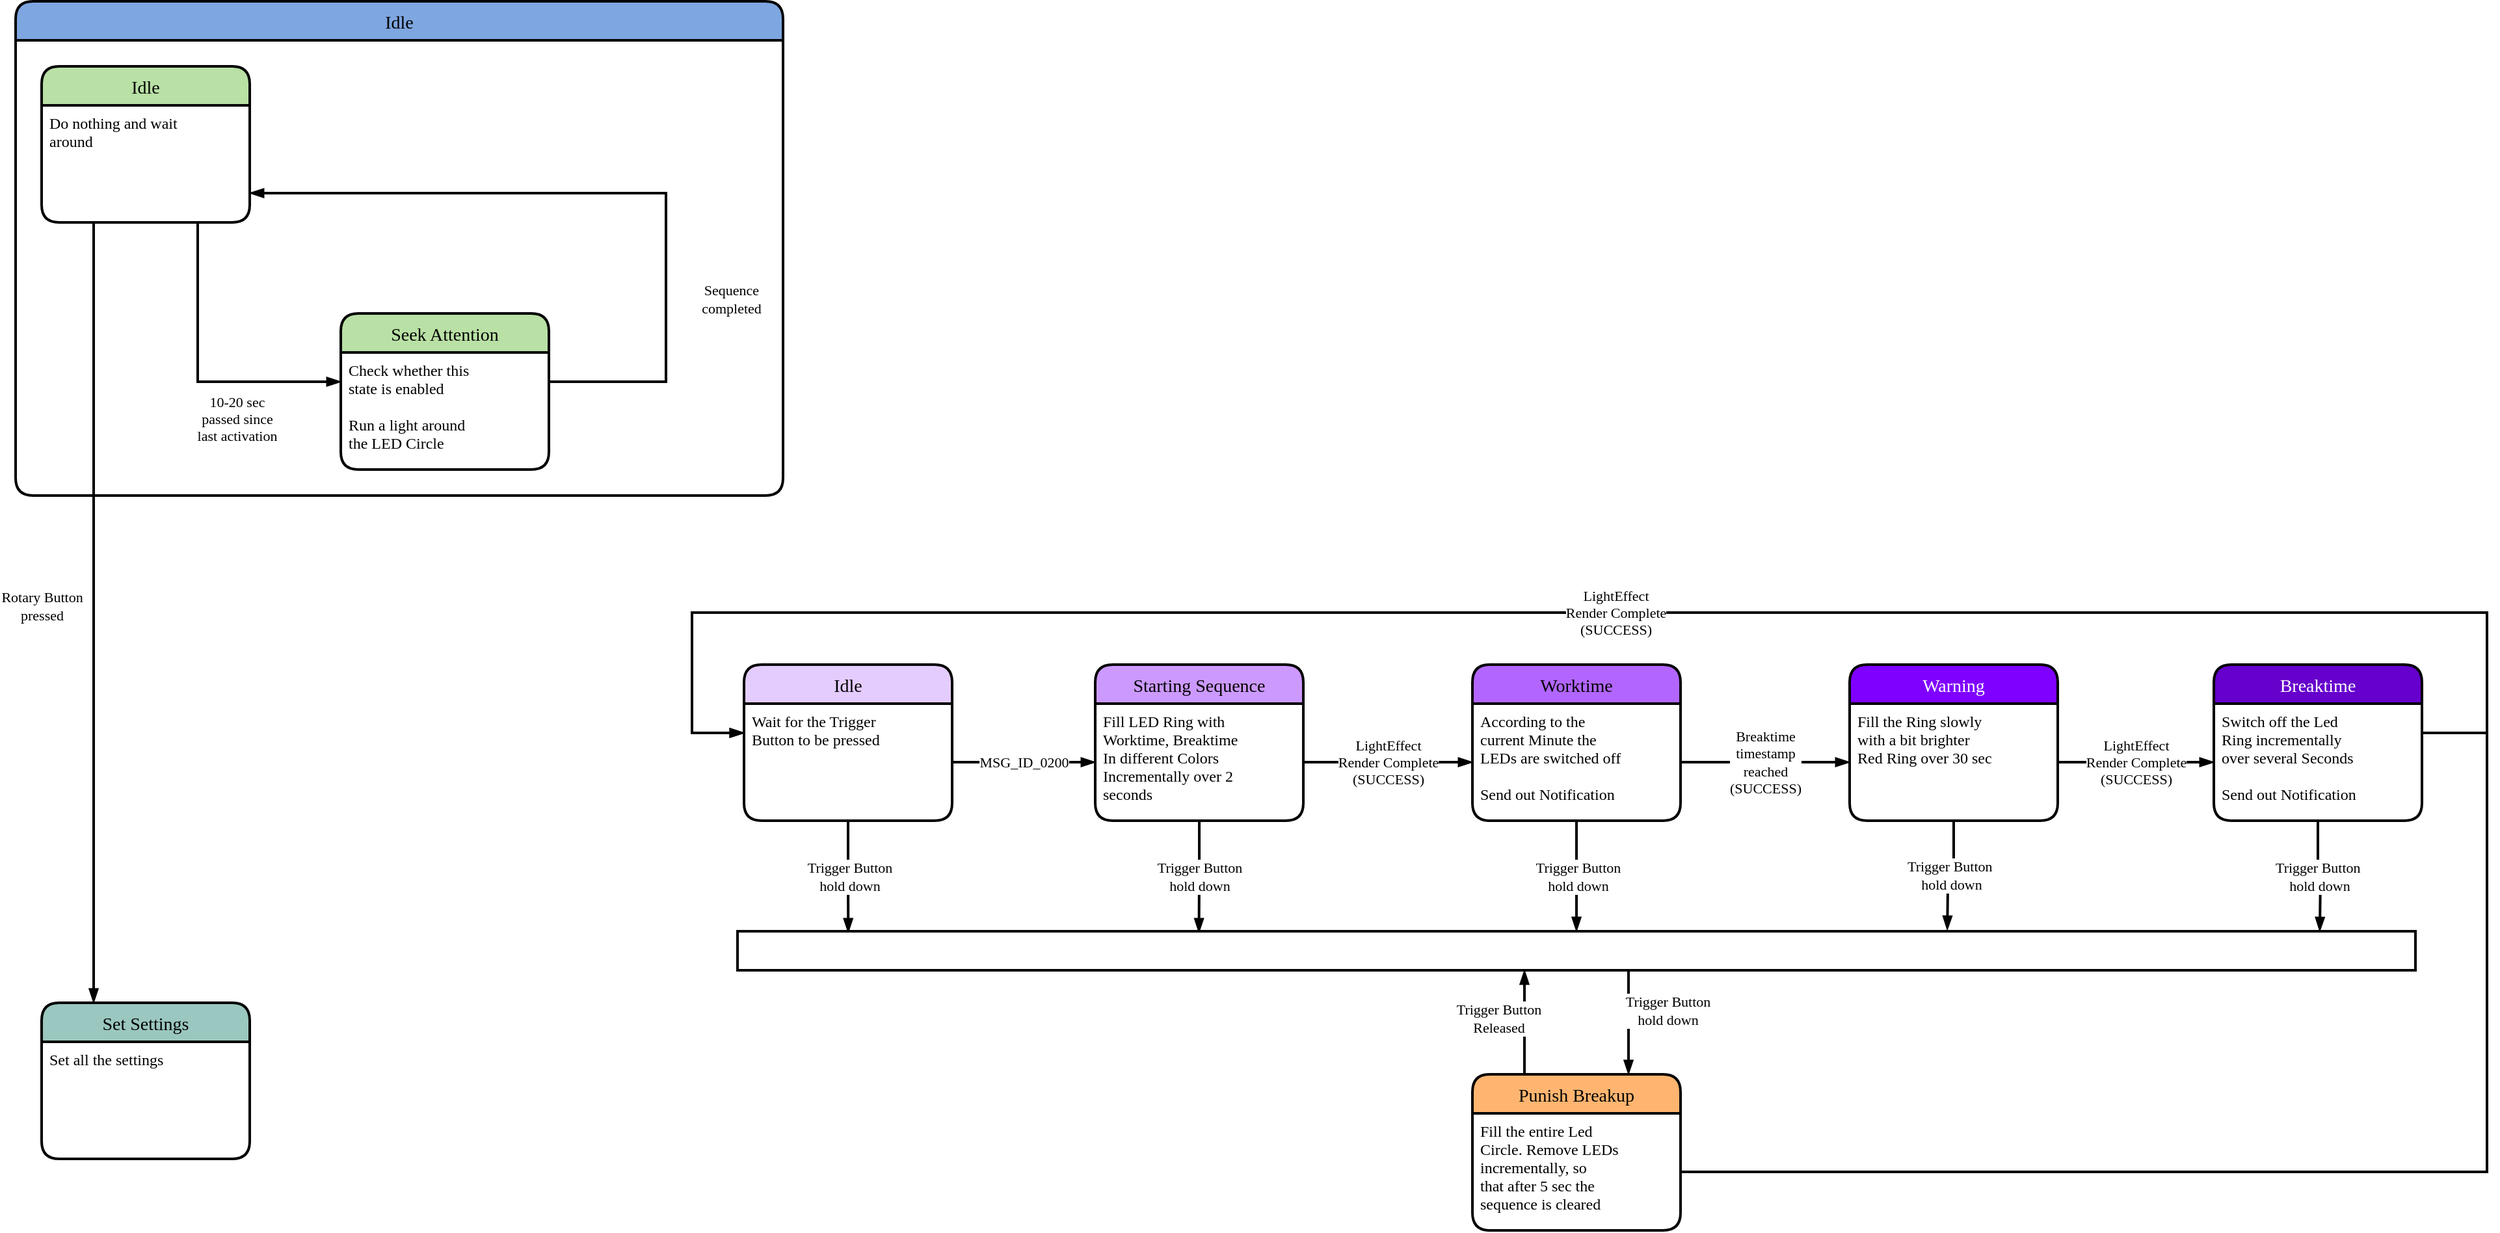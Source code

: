 <mxfile version="20.8.16" type="device"><diagram name="Seite-1" id="2IJiOVnyoBfjQvBj882I"><mxGraphModel dx="2014" dy="1214" grid="1" gridSize="10" guides="1" tooltips="1" connect="1" arrows="1" fold="1" page="1" pageScale="1" pageWidth="3300" pageHeight="4681" math="0" shadow="0"><root><mxCell id="0"/><mxCell id="1" parent="0"/><mxCell id="6LJ59j6_0VAXP_qDIrdq-6" value="Starting Sequence" style="swimlane;childLayout=stackLayout;horizontal=1;startSize=30;horizontalStack=0;rounded=1;fontSize=14;fontStyle=0;strokeWidth=2;resizeParent=0;resizeLast=1;shadow=0;dashed=0;align=center;fontFamily=Roboto Mono;fontSource=https%3A%2F%2Ffonts.googleapis.com%2Fcss%3Ffamily%3DRoboto%2BMono;fillColor=#CC99FF;" parent="1" vertex="1"><mxGeometry x="1750" y="1140" width="160" height="120" as="geometry"/></mxCell><mxCell id="6LJ59j6_0VAXP_qDIrdq-7" value="Fill LED Ring with&#10;Worktime, Breaktime&#10;In different Colors&#10;Incrementally over 2&#10;seconds" style="align=left;strokeColor=none;fillColor=none;spacingLeft=4;fontSize=12;verticalAlign=top;resizable=0;rotatable=0;part=1;strokeWidth=2;fontFamily=Roboto Mono;fontSource=https%3A%2F%2Ffonts.googleapis.com%2Fcss%3Ffamily%3DRoboto%2BMono;" parent="6LJ59j6_0VAXP_qDIrdq-6" vertex="1"><mxGeometry y="30" width="160" height="90" as="geometry"/></mxCell><mxCell id="6LJ59j6_0VAXP_qDIrdq-8" value="Worktime" style="swimlane;childLayout=stackLayout;horizontal=1;startSize=30;horizontalStack=0;rounded=1;fontSize=14;fontStyle=0;strokeWidth=2;resizeParent=0;resizeLast=1;shadow=0;dashed=0;align=center;fontFamily=Roboto Mono;fontSource=https%3A%2F%2Ffonts.googleapis.com%2Fcss%3Ffamily%3DRoboto%2BMono;fillColor=#B266FF;" parent="1" vertex="1"><mxGeometry x="2040" y="1140" width="160" height="120" as="geometry"/></mxCell><mxCell id="6LJ59j6_0VAXP_qDIrdq-9" value="According to the &#10;current Minute the &#10;LEDs are switched off&#10;&#10;Send out Notification&#10;" style="align=left;strokeColor=none;fillColor=none;spacingLeft=4;fontSize=12;verticalAlign=top;resizable=0;rotatable=0;part=1;strokeWidth=2;fontFamily=Roboto Mono;fontSource=https%3A%2F%2Ffonts.googleapis.com%2Fcss%3Ffamily%3DRoboto%2BMono;" parent="6LJ59j6_0VAXP_qDIrdq-8" vertex="1"><mxGeometry y="30" width="160" height="90" as="geometry"/></mxCell><mxCell id="6LJ59j6_0VAXP_qDIrdq-10" value="LightEffect&lt;br&gt;Render Complete&lt;br&gt;(SUCCESS)" style="edgeStyle=orthogonalEdgeStyle;rounded=0;orthogonalLoop=1;jettySize=auto;html=1;exitX=1;exitY=0.5;exitDx=0;exitDy=0;entryX=0;entryY=0.5;entryDx=0;entryDy=0;fontFamily=Roboto Mono;fontSource=https%3A%2F%2Ffonts.googleapis.com%2Fcss%3Ffamily%3DRoboto%2BMono;endArrow=blockThin;endFill=1;strokeWidth=2;" parent="1" source="6LJ59j6_0VAXP_qDIrdq-7" target="6LJ59j6_0VAXP_qDIrdq-9" edge="1"><mxGeometry relative="1" as="geometry"/></mxCell><mxCell id="6LJ59j6_0VAXP_qDIrdq-13" value="Warning" style="swimlane;childLayout=stackLayout;horizontal=1;startSize=30;horizontalStack=0;rounded=1;fontSize=14;fontStyle=0;strokeWidth=2;resizeParent=0;resizeLast=1;shadow=0;dashed=0;align=center;fontFamily=Roboto Mono;fontSource=https%3A%2F%2Ffonts.googleapis.com%2Fcss%3Ffamily%3DRoboto%2BMono;fillColor=#7F00FF;fontColor=#FFFFFF;" parent="1" vertex="1"><mxGeometry x="2330" y="1140" width="160" height="120" as="geometry"/></mxCell><mxCell id="6LJ59j6_0VAXP_qDIrdq-14" value="Fill the Ring slowly&#10;with a bit brighter &#10;Red Ring over 30 sec" style="align=left;strokeColor=none;fillColor=none;spacingLeft=4;fontSize=12;verticalAlign=top;resizable=0;rotatable=0;part=1;strokeWidth=2;fontFamily=Roboto Mono;fontSource=https%3A%2F%2Ffonts.googleapis.com%2Fcss%3Ffamily%3DRoboto%2BMono;" parent="6LJ59j6_0VAXP_qDIrdq-13" vertex="1"><mxGeometry y="30" width="160" height="90" as="geometry"/></mxCell><mxCell id="rV1hhayW_MfADGlT2KKT-11" value="&lt;font color=&quot;#000000&quot;&gt;Trigger Button&amp;nbsp;&lt;br&gt;hold down&lt;br&gt;&lt;/font&gt;" style="edgeStyle=orthogonalEdgeStyle;shape=connector;rounded=0;orthogonalLoop=1;jettySize=auto;html=1;exitX=0.5;exitY=1;exitDx=0;exitDy=0;entryX=0.943;entryY=0;entryDx=0;entryDy=0;entryPerimeter=0;labelBackgroundColor=default;strokeColor=default;strokeWidth=2;fontFamily=Roboto Mono;fontSource=https%3A%2F%2Ffonts.googleapis.com%2Fcss%3Ffamily%3DRoboto%2BMono;fontSize=11;fontColor=#FFFFFF;endArrow=blockThin;endFill=1;" edge="1" parent="1" source="6LJ59j6_0VAXP_qDIrdq-15"><mxGeometry relative="1" as="geometry"><mxPoint x="2691.47" y="1345" as="targetPoint"/></mxGeometry></mxCell><mxCell id="6LJ59j6_0VAXP_qDIrdq-15" value="Breaktime" style="swimlane;childLayout=stackLayout;horizontal=1;startSize=30;horizontalStack=0;rounded=1;fontSize=14;fontStyle=0;strokeWidth=2;resizeParent=0;resizeLast=1;shadow=0;dashed=0;align=center;fontFamily=Roboto Mono;fontSource=https%3A%2F%2Ffonts.googleapis.com%2Fcss%3Ffamily%3DRoboto%2BMono;fillColor=#6600CC;fontColor=#FFFFFF;" parent="1" vertex="1"><mxGeometry x="2610" y="1140" width="160" height="120" as="geometry"/></mxCell><mxCell id="6LJ59j6_0VAXP_qDIrdq-16" value="Switch off the Led &#10;Ring incrementally &#10;over several Seconds&#10;&#10;Send out Notification" style="align=left;strokeColor=none;fillColor=none;spacingLeft=4;fontSize=12;verticalAlign=top;resizable=0;rotatable=0;part=1;strokeWidth=2;fontFamily=Roboto Mono;fontSource=https%3A%2F%2Ffonts.googleapis.com%2Fcss%3Ffamily%3DRoboto%2BMono;" parent="6LJ59j6_0VAXP_qDIrdq-15" vertex="1"><mxGeometry y="30" width="160" height="90" as="geometry"/></mxCell><mxCell id="6LJ59j6_0VAXP_qDIrdq-17" value="Breaktime&lt;br&gt;timestamp&lt;br&gt;reached&lt;br&gt;(SUCCESS)" style="edgeStyle=orthogonalEdgeStyle;rounded=0;orthogonalLoop=1;jettySize=auto;html=1;exitX=1;exitY=0.5;exitDx=0;exitDy=0;entryX=0;entryY=0.5;entryDx=0;entryDy=0;strokeWidth=2;fontFamily=Roboto Mono;fontSource=https%3A%2F%2Ffonts.googleapis.com%2Fcss%3Ffamily%3DRoboto%2BMono;endArrow=blockThin;endFill=1;" parent="1" source="6LJ59j6_0VAXP_qDIrdq-9" target="6LJ59j6_0VAXP_qDIrdq-14" edge="1"><mxGeometry relative="1" as="geometry"/></mxCell><mxCell id="6LJ59j6_0VAXP_qDIrdq-18" value="LightEffect&lt;br&gt;Render Complete&lt;br&gt;(SUCCESS)" style="edgeStyle=orthogonalEdgeStyle;rounded=0;orthogonalLoop=1;jettySize=auto;html=1;exitX=1;exitY=0.5;exitDx=0;exitDy=0;entryX=0;entryY=0.5;entryDx=0;entryDy=0;strokeWidth=2;fontFamily=Roboto Mono;fontSource=https%3A%2F%2Ffonts.googleapis.com%2Fcss%3Ffamily%3DRoboto%2BMono;endArrow=blockThin;endFill=1;" parent="1" source="6LJ59j6_0VAXP_qDIrdq-14" target="6LJ59j6_0VAXP_qDIrdq-16" edge="1"><mxGeometry relative="1" as="geometry"/></mxCell><mxCell id="6LJ59j6_0VAXP_qDIrdq-19" value="Idle" style="swimlane;childLayout=stackLayout;horizontal=1;startSize=30;horizontalStack=0;rounded=1;fontSize=14;fontStyle=0;strokeWidth=2;resizeParent=0;resizeLast=1;shadow=0;dashed=0;align=center;fontFamily=Roboto Mono;fontSource=https%3A%2F%2Ffonts.googleapis.com%2Fcss%3Ffamily%3DRoboto%2BMono;fillColor=#B9E0A5;" parent="1" vertex="1"><mxGeometry x="940" y="680" width="160" height="120" as="geometry"/></mxCell><mxCell id="6LJ59j6_0VAXP_qDIrdq-20" value="Do nothing and wait &#10;around" style="align=left;strokeColor=none;fillColor=none;spacingLeft=4;fontSize=12;verticalAlign=top;resizable=0;rotatable=0;part=1;strokeWidth=2;fontFamily=Roboto Mono;fontSource=https%3A%2F%2Ffonts.googleapis.com%2Fcss%3Ffamily%3DRoboto%2BMono;" parent="6LJ59j6_0VAXP_qDIrdq-19" vertex="1"><mxGeometry y="30" width="160" height="90" as="geometry"/></mxCell><mxCell id="6LJ59j6_0VAXP_qDIrdq-35" value="Trigger Button&lt;br&gt;Released" style="edgeStyle=orthogonalEdgeStyle;rounded=0;jumpStyle=arc;orthogonalLoop=1;jettySize=auto;html=1;exitX=0.25;exitY=0;exitDx=0;exitDy=0;strokeWidth=2;fontFamily=Roboto Mono;fontSource=https%3A%2F%2Ffonts.googleapis.com%2Fcss%3Ffamily%3DRoboto%2BMono;endArrow=blockThin;endFill=1;" parent="1" source="6LJ59j6_0VAXP_qDIrdq-23" edge="1"><mxGeometry x="0.091" y="20" relative="1" as="geometry"><mxPoint x="2080" y="1375" as="targetPoint"/><mxPoint as="offset"/></mxGeometry></mxCell><mxCell id="6LJ59j6_0VAXP_qDIrdq-36" value="Trigger Button&lt;br&gt;hold down" style="edgeStyle=orthogonalEdgeStyle;rounded=0;jumpStyle=arc;orthogonalLoop=1;jettySize=auto;html=1;exitX=0.75;exitY=0;exitDx=0;exitDy=0;strokeWidth=2;fontFamily=Roboto Mono;fontSource=https%3A%2F%2Ffonts.googleapis.com%2Fcss%3Ffamily%3DRoboto%2BMono;endArrow=none;endFill=0;startArrow=blockThin;startFill=1;" parent="1" source="6LJ59j6_0VAXP_qDIrdq-23" edge="1"><mxGeometry x="0.091" y="-30" relative="1" as="geometry"><mxPoint x="2160" y="1385" as="targetPoint"/><mxPoint as="offset"/><Array as="points"><mxPoint x="2160" y="1375"/><mxPoint x="2160" y="1375"/></Array></mxGeometry></mxCell><mxCell id="6LJ59j6_0VAXP_qDIrdq-23" value="Punish Breakup" style="swimlane;childLayout=stackLayout;horizontal=1;startSize=30;horizontalStack=0;rounded=1;fontSize=14;fontStyle=0;strokeWidth=2;resizeParent=0;resizeLast=1;shadow=0;dashed=0;align=center;fontFamily=Roboto Mono;fontSource=https%3A%2F%2Ffonts.googleapis.com%2Fcss%3Ffamily%3DRoboto%2BMono;fillColor=#FFB570;" parent="1" vertex="1"><mxGeometry x="2040" y="1455" width="160" height="120" as="geometry"/></mxCell><mxCell id="6LJ59j6_0VAXP_qDIrdq-24" value="Fill the entire Led&#10;Circle. Remove LEDs&#10;incrementally, so &#10;that after 5 sec the&#10;sequence is cleared" style="align=left;strokeColor=none;fillColor=none;spacingLeft=4;fontSize=12;verticalAlign=top;resizable=0;rotatable=0;part=1;strokeWidth=2;fontFamily=Roboto Mono;fontSource=https%3A%2F%2Ffonts.googleapis.com%2Fcss%3Ffamily%3DRoboto%2BMono;" parent="6LJ59j6_0VAXP_qDIrdq-23" vertex="1"><mxGeometry y="30" width="160" height="90" as="geometry"/></mxCell><mxCell id="6LJ59j6_0VAXP_qDIrdq-47" value="Seek Attention" style="swimlane;childLayout=stackLayout;horizontal=1;startSize=30;horizontalStack=0;rounded=1;fontSize=14;fontStyle=0;strokeWidth=2;resizeParent=0;resizeLast=1;shadow=0;dashed=0;align=center;fontFamily=Roboto Mono;fontSource=https%3A%2F%2Ffonts.googleapis.com%2Fcss%3Ffamily%3DRoboto%2BMono;fillColor=#B9E0A5;" parent="1" vertex="1"><mxGeometry x="1170" y="870" width="160" height="120" as="geometry"/></mxCell><mxCell id="6LJ59j6_0VAXP_qDIrdq-48" value="Check whether this &#10;state is enabled&#10;&#10;Run a light around &#10;the LED Circle " style="align=left;strokeColor=none;fillColor=none;spacingLeft=4;fontSize=12;verticalAlign=top;resizable=0;rotatable=0;part=1;strokeWidth=2;fontFamily=Roboto Mono;fontSource=https%3A%2F%2Ffonts.googleapis.com%2Fcss%3Ffamily%3DRoboto%2BMono;" parent="6LJ59j6_0VAXP_qDIrdq-47" vertex="1"><mxGeometry y="30" width="160" height="90" as="geometry"/></mxCell><mxCell id="6LJ59j6_0VAXP_qDIrdq-49" value="10-20 sec&lt;br&gt;passed since&lt;br&gt;last activation" style="edgeStyle=orthogonalEdgeStyle;rounded=0;jumpStyle=arc;orthogonalLoop=1;jettySize=auto;html=1;exitX=0.75;exitY=1;exitDx=0;exitDy=0;entryX=0;entryY=0.25;entryDx=0;entryDy=0;strokeWidth=2;fontFamily=Roboto Mono;fontSource=https%3A%2F%2Ffonts.googleapis.com%2Fcss%3Ffamily%3DRoboto%2BMono;startArrow=none;startFill=0;endArrow=blockThin;endFill=1;" parent="1" source="6LJ59j6_0VAXP_qDIrdq-20" target="6LJ59j6_0VAXP_qDIrdq-48" edge="1"><mxGeometry x="0.312" y="-28" relative="1" as="geometry"><mxPoint as="offset"/></mxGeometry></mxCell><mxCell id="6LJ59j6_0VAXP_qDIrdq-51" value="Sequence&lt;br&gt;completed" style="edgeStyle=orthogonalEdgeStyle;rounded=0;jumpStyle=arc;orthogonalLoop=1;jettySize=auto;html=1;exitX=1;exitY=0.25;exitDx=0;exitDy=0;entryX=1;entryY=0.75;entryDx=0;entryDy=0;strokeWidth=2;fontFamily=Roboto Mono;fontSource=https%3A%2F%2Ffonts.googleapis.com%2Fcss%3Ffamily%3DRoboto%2BMono;startArrow=none;startFill=0;endArrow=blockThin;endFill=1;" parent="1" source="6LJ59j6_0VAXP_qDIrdq-48" target="6LJ59j6_0VAXP_qDIrdq-20" edge="1"><mxGeometry x="-0.45" y="-50" relative="1" as="geometry"><Array as="points"><mxPoint x="1420" y="922"/><mxPoint x="1420" y="778"/></Array><mxPoint y="-1" as="offset"/></mxGeometry></mxCell><mxCell id="6LJ59j6_0VAXP_qDIrdq-54" value="Set Settings" style="swimlane;childLayout=stackLayout;horizontal=1;startSize=30;horizontalStack=0;rounded=1;fontSize=14;fontStyle=0;strokeWidth=2;resizeParent=0;resizeLast=1;shadow=0;dashed=0;align=center;fontFamily=Roboto Mono;fontSource=https%3A%2F%2Ffonts.googleapis.com%2Fcss%3Ffamily%3DRoboto%2BMono;fillColor=#9AC7BF;" parent="1" vertex="1"><mxGeometry x="940" y="1400" width="160" height="120" as="geometry"/></mxCell><mxCell id="6LJ59j6_0VAXP_qDIrdq-55" value="Set all the settings" style="align=left;strokeColor=none;fillColor=none;spacingLeft=4;fontSize=12;verticalAlign=top;resizable=0;rotatable=0;part=1;strokeWidth=2;fontFamily=Roboto Mono;fontSource=https%3A%2F%2Ffonts.googleapis.com%2Fcss%3Ffamily%3DRoboto%2BMono;" parent="6LJ59j6_0VAXP_qDIrdq-54" vertex="1"><mxGeometry y="30" width="160" height="90" as="geometry"/></mxCell><mxCell id="6LJ59j6_0VAXP_qDIrdq-57" value="Rotary Button&lt;br&gt;pressed" style="edgeStyle=orthogonalEdgeStyle;rounded=0;jumpStyle=arc;orthogonalLoop=1;jettySize=auto;html=1;exitX=0.25;exitY=1;exitDx=0;exitDy=0;entryX=0.25;entryY=0;entryDx=0;entryDy=0;strokeWidth=2;fontFamily=Roboto Mono;fontSource=https%3A%2F%2Ffonts.googleapis.com%2Fcss%3Ffamily%3DRoboto%2BMono;startArrow=none;startFill=0;endArrow=blockThin;endFill=1;" parent="1" source="6LJ59j6_0VAXP_qDIrdq-20" target="6LJ59j6_0VAXP_qDIrdq-54" edge="1"><mxGeometry x="-0.019" y="-40" relative="1" as="geometry"><mxPoint as="offset"/></mxGeometry></mxCell><mxCell id="j_KY2BvVOeM3JH7fB8va-2" value="Idle" style="swimlane;childLayout=stackLayout;horizontal=1;startSize=30;horizontalStack=0;rounded=1;fontSize=14;fontStyle=0;strokeWidth=2;resizeParent=0;resizeLast=1;shadow=0;dashed=0;align=center;fontFamily=Roboto Mono;fontSource=https%3A%2F%2Ffonts.googleapis.com%2Fcss%3Ffamily%3DRoboto%2BMono;fillColor=#7EA6E0;" parent="1" vertex="1"><mxGeometry x="920" y="630" width="590" height="380" as="geometry"/></mxCell><mxCell id="rV1hhayW_MfADGlT2KKT-3" value="Idle" style="swimlane;childLayout=stackLayout;horizontal=1;startSize=30;horizontalStack=0;rounded=1;fontSize=14;fontStyle=0;strokeWidth=2;resizeParent=0;resizeLast=1;shadow=0;dashed=0;align=center;fontFamily=Roboto Mono;fontSource=https%3A%2F%2Ffonts.googleapis.com%2Fcss%3Ffamily%3DRoboto%2BMono;fillColor=#E5CCFF;" vertex="1" parent="1"><mxGeometry x="1480" y="1140" width="160" height="120" as="geometry"/></mxCell><mxCell id="rV1hhayW_MfADGlT2KKT-4" value="Wait for the Trigger&#10;Button to be pressed" style="align=left;strokeColor=none;fillColor=none;spacingLeft=4;fontSize=12;verticalAlign=top;resizable=0;rotatable=0;part=1;strokeWidth=2;fontFamily=Roboto Mono;fontSource=https%3A%2F%2Ffonts.googleapis.com%2Fcss%3Ffamily%3DRoboto%2BMono;" vertex="1" parent="rV1hhayW_MfADGlT2KKT-3"><mxGeometry y="30" width="160" height="90" as="geometry"/></mxCell><mxCell id="rV1hhayW_MfADGlT2KKT-6" value="MSG_ID_0200" style="edgeStyle=orthogonalEdgeStyle;shape=connector;rounded=0;orthogonalLoop=1;jettySize=auto;html=1;exitX=1;exitY=0.5;exitDx=0;exitDy=0;entryX=0;entryY=0.5;entryDx=0;entryDy=0;labelBackgroundColor=default;strokeColor=default;strokeWidth=2;fontFamily=Roboto Mono;fontSource=https%3A%2F%2Ffonts.googleapis.com%2Fcss%3Ffamily%3DRoboto%2BMono;fontSize=11;fontColor=default;endArrow=blockThin;endFill=1;" edge="1" parent="1" source="rV1hhayW_MfADGlT2KKT-4" target="6LJ59j6_0VAXP_qDIrdq-7"><mxGeometry relative="1" as="geometry"/></mxCell><mxCell id="rV1hhayW_MfADGlT2KKT-13" value="&lt;font color=&quot;#000000&quot;&gt;Trigger Button&amp;nbsp;&lt;br&gt;hold down&lt;br&gt;&lt;/font&gt;" style="edgeStyle=orthogonalEdgeStyle;shape=connector;rounded=0;orthogonalLoop=1;jettySize=auto;html=1;exitX=0.5;exitY=1;exitDx=0;exitDy=0;entryX=0.721;entryY=-0.033;entryDx=0;entryDy=0;entryPerimeter=0;labelBackgroundColor=default;strokeColor=default;strokeWidth=2;fontFamily=Roboto Mono;fontSource=https%3A%2F%2Ffonts.googleapis.com%2Fcss%3Ffamily%3DRoboto%2BMono;fontSize=11;fontColor=#FFFFFF;endArrow=blockThin;endFill=1;" edge="1" parent="1" source="6LJ59j6_0VAXP_qDIrdq-14"><mxGeometry relative="1" as="geometry"><mxPoint x="2700" y="1270" as="sourcePoint"/><mxPoint x="2405.09" y="1344.01" as="targetPoint"/></mxGeometry></mxCell><mxCell id="rV1hhayW_MfADGlT2KKT-22" value="&lt;font color=&quot;#000000&quot;&gt;Trigger Button&lt;br&gt;hold down&lt;br&gt;&lt;/font&gt;" style="edgeStyle=orthogonalEdgeStyle;shape=connector;rounded=0;orthogonalLoop=1;jettySize=auto;html=1;exitX=0.5;exitY=1;exitDx=0;exitDy=0;entryX=0.5;entryY=0;entryDx=0;entryDy=0;labelBackgroundColor=default;strokeColor=default;strokeWidth=2;fontFamily=Roboto Mono;fontSource=https%3A%2F%2Ffonts.googleapis.com%2Fcss%3Ffamily%3DRoboto%2BMono;fontSize=11;fontColor=#FFFFFF;endArrow=blockThin;endFill=1;" edge="1" parent="1" source="6LJ59j6_0VAXP_qDIrdq-9"><mxGeometry relative="1" as="geometry"><mxPoint x="2120" y="1345" as="targetPoint"/></mxGeometry></mxCell><mxCell id="rV1hhayW_MfADGlT2KKT-23" value="&lt;meta charset=&quot;utf-8&quot;&gt;&lt;span style=&quot;color: rgb(0, 0, 0); font-family: &amp;quot;Roboto Mono&amp;quot;; font-size: 11px; font-style: normal; font-variant-ligatures: normal; font-variant-caps: normal; font-weight: 400; letter-spacing: normal; orphans: 2; text-align: center; text-indent: 0px; text-transform: none; widows: 2; word-spacing: 0px; -webkit-text-stroke-width: 0px; background-color: rgb(255, 255, 255); text-decoration-thickness: initial; text-decoration-style: initial; text-decoration-color: initial; float: none; display: inline !important;&quot;&gt;Trigger Button&lt;/span&gt;&lt;br style=&quot;border-color: var(--border-color); color: rgb(0, 0, 0); font-family: &amp;quot;Roboto Mono&amp;quot;; font-size: 11px; font-style: normal; font-variant-ligatures: normal; font-variant-caps: normal; font-weight: 400; letter-spacing: normal; orphans: 2; text-align: center; text-indent: 0px; text-transform: none; widows: 2; word-spacing: 0px; -webkit-text-stroke-width: 0px; background-color: rgb(255, 255, 255); text-decoration-thickness: initial; text-decoration-style: initial; text-decoration-color: initial;&quot;&gt;&lt;span style=&quot;color: rgb(0, 0, 0); font-family: &amp;quot;Roboto Mono&amp;quot;; font-size: 11px; font-style: normal; font-variant-ligatures: normal; font-variant-caps: normal; font-weight: 400; letter-spacing: normal; orphans: 2; text-align: center; text-indent: 0px; text-transform: none; widows: 2; word-spacing: 0px; -webkit-text-stroke-width: 0px; background-color: rgb(255, 255, 255); text-decoration-thickness: initial; text-decoration-style: initial; text-decoration-color: initial; float: none; display: inline !important;&quot;&gt;hold down&lt;/span&gt;" style="edgeStyle=orthogonalEdgeStyle;shape=connector;rounded=0;orthogonalLoop=1;jettySize=auto;html=1;exitX=0.5;exitY=1;exitDx=0;exitDy=0;entryX=0.275;entryY=0.033;entryDx=0;entryDy=0;entryPerimeter=0;labelBackgroundColor=default;strokeColor=default;strokeWidth=2;fontFamily=Roboto Mono;fontSource=https%3A%2F%2Ffonts.googleapis.com%2Fcss%3Ffamily%3DRoboto%2BMono;fontSize=11;fontColor=#FFFFFF;endArrow=blockThin;endFill=1;" edge="1" parent="1" source="6LJ59j6_0VAXP_qDIrdq-7"><mxGeometry relative="1" as="geometry"><mxPoint x="1829.75" y="1345.99" as="targetPoint"/></mxGeometry></mxCell><mxCell id="rV1hhayW_MfADGlT2KKT-24" value="&lt;meta charset=&quot;utf-8&quot;&gt;&lt;span style=&quot;color: rgb(0, 0, 0); font-family: &amp;quot;Roboto Mono&amp;quot;; font-size: 11px; font-style: normal; font-variant-ligatures: normal; font-variant-caps: normal; font-weight: 400; letter-spacing: normal; orphans: 2; text-align: center; text-indent: 0px; text-transform: none; widows: 2; word-spacing: 0px; -webkit-text-stroke-width: 0px; background-color: rgb(255, 255, 255); text-decoration-thickness: initial; text-decoration-style: initial; text-decoration-color: initial; float: none; display: inline !important;&quot;&gt;Trigger Button&lt;/span&gt;&lt;br style=&quot;border-color: var(--border-color); color: rgb(0, 0, 0); font-family: &amp;quot;Roboto Mono&amp;quot;; font-size: 11px; font-style: normal; font-variant-ligatures: normal; font-variant-caps: normal; font-weight: 400; letter-spacing: normal; orphans: 2; text-align: center; text-indent: 0px; text-transform: none; widows: 2; word-spacing: 0px; -webkit-text-stroke-width: 0px; background-color: rgb(255, 255, 255); text-decoration-thickness: initial; text-decoration-style: initial; text-decoration-color: initial;&quot;&gt;&lt;span style=&quot;color: rgb(0, 0, 0); font-family: &amp;quot;Roboto Mono&amp;quot;; font-size: 11px; font-style: normal; font-variant-ligatures: normal; font-variant-caps: normal; font-weight: 400; letter-spacing: normal; orphans: 2; text-align: center; text-indent: 0px; text-transform: none; widows: 2; word-spacing: 0px; -webkit-text-stroke-width: 0px; background-color: rgb(255, 255, 255); text-decoration-thickness: initial; text-decoration-style: initial; text-decoration-color: initial; float: none; display: inline !important;&quot;&gt;hold down&lt;/span&gt;" style="edgeStyle=orthogonalEdgeStyle;shape=connector;rounded=0;orthogonalLoop=1;jettySize=auto;html=1;exitX=0.5;exitY=1;exitDx=0;exitDy=0;entryX=0.066;entryY=0.033;entryDx=0;entryDy=0;entryPerimeter=0;labelBackgroundColor=default;strokeColor=default;strokeWidth=2;fontFamily=Roboto Mono;fontSource=https%3A%2F%2Ffonts.googleapis.com%2Fcss%3Ffamily%3DRoboto%2BMono;fontSize=11;fontColor=#FFFFFF;endArrow=blockThin;endFill=1;" edge="1" parent="1" source="rV1hhayW_MfADGlT2KKT-4"><mxGeometry relative="1" as="geometry"><mxPoint x="1560.14" y="1345.99" as="targetPoint"/></mxGeometry></mxCell><mxCell id="rV1hhayW_MfADGlT2KKT-25" value="" style="rounded=0;whiteSpace=wrap;html=1;shadow=0;dashed=0;strokeColor=default;strokeWidth=2;fontFamily=Roboto Mono;fontSource=https%3A%2F%2Ffonts.googleapis.com%2Fcss%3Ffamily%3DRoboto%2BMono;fontSize=11;fontColor=#FFFFFF;startSize=30;fillColor=#FFFFFF;" vertex="1" parent="1"><mxGeometry x="1475" y="1345" width="1290" height="30" as="geometry"/></mxCell><mxCell id="rV1hhayW_MfADGlT2KKT-26" style="edgeStyle=orthogonalEdgeStyle;shape=connector;rounded=0;orthogonalLoop=1;jettySize=auto;html=1;exitX=1;exitY=0.25;exitDx=0;exitDy=0;entryX=0;entryY=0.25;entryDx=0;entryDy=0;labelBackgroundColor=default;strokeColor=default;strokeWidth=2;fontFamily=Roboto Mono;fontSource=https%3A%2F%2Ffonts.googleapis.com%2Fcss%3Ffamily%3DRoboto%2BMono;fontSize=11;fontColor=#000000;endArrow=blockThin;endFill=1;" edge="1" parent="1" source="6LJ59j6_0VAXP_qDIrdq-16" target="rV1hhayW_MfADGlT2KKT-4"><mxGeometry relative="1" as="geometry"><Array as="points"><mxPoint x="2820" y="1193"/><mxPoint x="2820" y="1100"/><mxPoint x="1440" y="1100"/><mxPoint x="1440" y="1193"/></Array></mxGeometry></mxCell><mxCell id="rV1hhayW_MfADGlT2KKT-27" value="LightEffect&lt;br&gt;Render Complete&lt;br&gt;(SUCCESS)" style="edgeStyle=orthogonalEdgeStyle;shape=connector;rounded=0;orthogonalLoop=1;jettySize=auto;html=1;exitX=1;exitY=0.5;exitDx=0;exitDy=0;entryX=0;entryY=0.25;entryDx=0;entryDy=0;labelBackgroundColor=default;strokeColor=default;strokeWidth=2;fontFamily=Roboto Mono;fontSource=https%3A%2F%2Ffonts.googleapis.com%2Fcss%3Ffamily%3DRoboto%2BMono;fontSize=11;fontColor=#000000;endArrow=blockThin;endFill=1;" edge="1" parent="1" source="6LJ59j6_0VAXP_qDIrdq-24" target="rV1hhayW_MfADGlT2KKT-4"><mxGeometry x="0.343" relative="1" as="geometry"><Array as="points"><mxPoint x="2820" y="1530"/><mxPoint x="2820" y="1100"/><mxPoint x="1440" y="1100"/><mxPoint x="1440" y="1193"/></Array><mxPoint as="offset"/></mxGeometry></mxCell></root></mxGraphModel></diagram></mxfile>